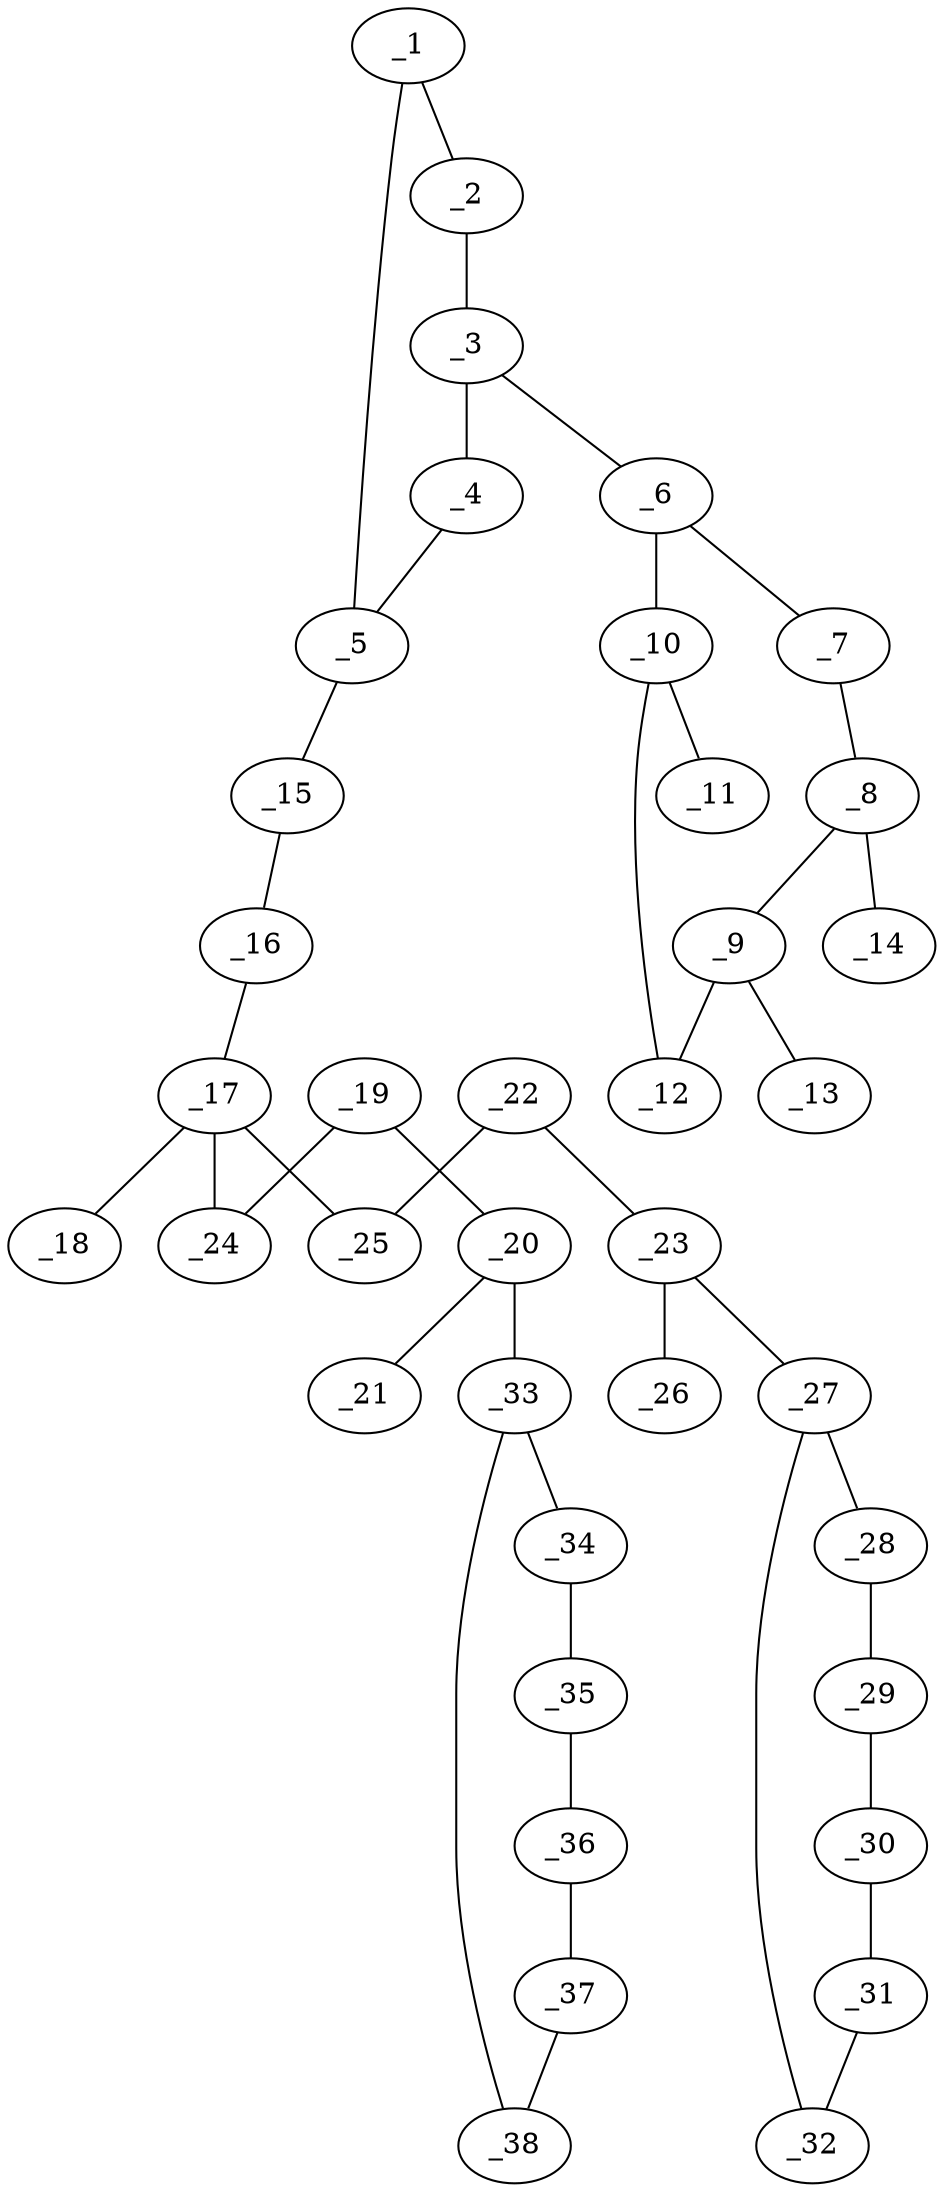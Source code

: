 graph molid701201 {
	_1	 [charge=0,
		chem=1,
		symbol="C  ",
		x="5.5322",
		y="-1.1325"];
	_2	 [charge=0,
		chem=1,
		symbol="C  ",
		x="5.8412",
		y="-2.0835"];
	_1 -- _2	 [valence=2];
	_5	 [charge=0,
		chem=1,
		symbol="C  ",
		x="4.5322",
		y="-1.1325"];
	_1 -- _5	 [valence=1];
	_3	 [charge=0,
		chem=1,
		symbol="C  ",
		x="5.0322",
		y="-2.6713"];
	_2 -- _3	 [valence=1];
	_4	 [charge=0,
		chem=2,
		symbol="O  ",
		x="4.2231",
		y="-2.0835"];
	_3 -- _4	 [valence=1];
	_6	 [charge=0,
		chem=4,
		symbol="N  ",
		x="5.0322",
		y="-3.6713"];
	_3 -- _6	 [valence=1];
	_4 -- _5	 [valence=1];
	_15	 [charge=0,
		chem=1,
		symbol="C  ",
		x="3.9444",
		y="-0.3235"];
	_5 -- _15	 [valence=1];
	_7	 [charge=0,
		chem=1,
		symbol="C  ",
		x="5.8982",
		y="-4.1713"];
	_6 -- _7	 [valence=1];
	_10	 [charge=0,
		chem=1,
		symbol="C  ",
		x="4.1661",
		y="-4.1713"];
	_6 -- _10	 [valence=1];
	_8	 [charge=0,
		chem=1,
		symbol="C  ",
		x="5.8982",
		y="-5.1713"];
	_7 -- _8	 [valence=2];
	_9	 [charge=0,
		chem=1,
		symbol="C  ",
		x="5.0322",
		y="-5.6713"];
	_8 -- _9	 [valence=1];
	_14	 [charge=0,
		chem=1,
		symbol="C  ",
		x="6.7642",
		y="-5.6713"];
	_8 -- _14	 [valence=1];
	_12	 [charge=0,
		chem=4,
		symbol="N  ",
		x="4.1661",
		y="-5.1713"];
	_9 -- _12	 [valence=1];
	_13	 [charge=0,
		chem=2,
		symbol="O  ",
		x="5.0321",
		y="-6.6713"];
	_9 -- _13	 [valence=2];
	_11	 [charge=0,
		chem=2,
		symbol="O  ",
		x="3.3001",
		y="-3.6713"];
	_10 -- _11	 [valence=2];
	_10 -- _12	 [valence=1];
	_16	 [charge=0,
		chem=2,
		symbol="O  ",
		x="4.3511",
		y="0.5901"];
	_15 -- _16	 [valence=1];
	_17	 [charge=0,
		chem=6,
		symbol="P  ",
		x="3.7633",
		y="1.3991"];
	_16 -- _17	 [valence=1];
	_18	 [charge=0,
		chem=2,
		symbol="O  ",
		x="2.9543",
		y="0.8113"];
	_17 -- _18	 [valence=2];
	_24	 [charge=0,
		chem=2,
		symbol="O  ",
		x="3.1756",
		y="2.2081"];
	_17 -- _24	 [valence=1];
	_25	 [charge=0,
		chem=2,
		symbol="O  ",
		x="4.5724",
		y="1.9869"];
	_17 -- _25	 [valence=1];
	_19	 [charge=0,
		chem=1,
		symbol="C  ",
		x="3.5823",
		y="3.1217"];
	_20	 [charge=0,
		chem=1,
		symbol="C  ",
		x="2.9945",
		y="3.9307"];
	_19 -- _20	 [valence=1];
	_19 -- _24	 [valence=1];
	_21	 [charge=0,
		chem=2,
		symbol="O  ",
		x=2,
		y="3.8262"];
	_20 -- _21	 [valence=2];
	_33	 [charge=0,
		chem=1,
		symbol="C  ",
		x="3.4013",
		y="4.8442"];
	_20 -- _33	 [valence=1];
	_22	 [charge=0,
		chem=1,
		symbol="C  ",
		x="5.4859",
		y="1.5801"];
	_23	 [charge=0,
		chem=1,
		symbol="C  ",
		x="6.2949",
		y="2.1679"];
	_22 -- _23	 [valence=1];
	_22 -- _25	 [valence=1];
	_26	 [charge=0,
		chem=2,
		symbol="O  ",
		x="6.1904",
		y="3.1625"];
	_23 -- _26	 [valence=2];
	_27	 [charge=0,
		chem=1,
		symbol="C  ",
		x="7.2085",
		y="1.7612"];
	_23 -- _27	 [valence=1];
	_28	 [charge=0,
		chem=1,
		symbol="C  ",
		x="7.313",
		y="0.7667"];
	_27 -- _28	 [valence=1];
	_32	 [charge=0,
		chem=1,
		symbol="C  ",
		x="8.0175",
		y="2.349"];
	_27 -- _32	 [valence=2];
	_29	 [charge=0,
		chem=1,
		symbol="C  ",
		x="8.2265",
		y="0.3599"];
	_28 -- _29	 [valence=2];
	_30	 [charge=0,
		chem=1,
		symbol="C  ",
		x="9.0356",
		y="0.9477"];
	_29 -- _30	 [valence=1];
	_31	 [charge=0,
		chem=1,
		symbol="C  ",
		x="8.931",
		y="1.9422"];
	_30 -- _31	 [valence=2];
	_31 -- _32	 [valence=1];
	_34	 [charge=0,
		chem=1,
		symbol="C  ",
		x="2.8135",
		y="5.6533"];
	_33 -- _34	 [valence=1];
	_38	 [charge=0,
		chem=1,
		symbol="C  ",
		x="4.3958",
		y="4.9488"];
	_33 -- _38	 [valence=2];
	_35	 [charge=0,
		chem=1,
		symbol="C  ",
		x="3.2202",
		y="6.5668"];
	_34 -- _35	 [valence=2];
	_36	 [charge=0,
		chem=1,
		symbol="C  ",
		x="4.2147",
		y="6.6713"];
	_35 -- _36	 [valence=1];
	_37	 [charge=0,
		chem=1,
		symbol="C  ",
		x="4.8025",
		y="5.8623"];
	_36 -- _37	 [valence=2];
	_37 -- _38	 [valence=1];
}
